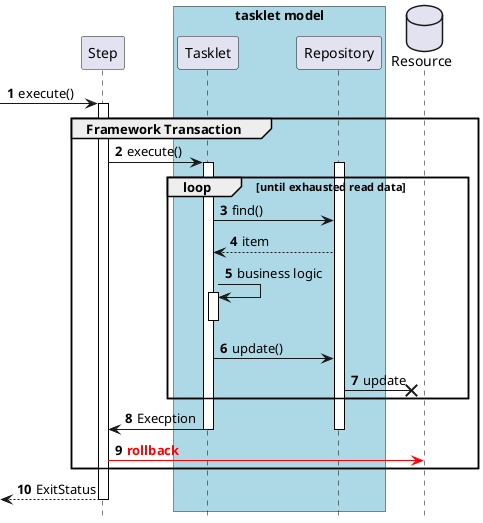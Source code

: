 @startuml

hide footbox
autonumber

participant Step
box "tasklet model" #lightblue
participant Tasklet
participant Repository
end box
database "Resource" as db

[->Step : execute()
activate Step
group Framework Transaction
    Step -> Tasklet : execute()
    activate Tasklet
    activate Repository
    loop until exhausted read data
          Tasklet -> Repository : find()
          Repository --> Tasklet : item

          Tasklet -> Tasklet : business logic
          activate Tasklet
          deactivate Tasklet

          Tasklet -> Repository : update()
          Repository -X db : update
      end
    Tasklet -> Step : Execption
    deactivate Repository
    deactivate Tasklet
Step [#red]-> db : <font color="red"><b>rollback</b></font>
end
Step-->[ : ExitStatus
deactivate Step

'Set styles such as format and color of each figure
skinparam Note {
  BackgroundColor #b1f8fa
  BorderColor black
}

skinparam Class {
  BorderColor black
  ArrowColor black
}

skinparam Sequence {
  BorderColor black
  ActorBorderColor black
  ArrowColor black
  LifeLineBorderColor black
  BoxLineColor black
  ParticipantBorderColor black
}

skinparam componentStyle uml2

skinparam Component {
  BorderColor black
  ArrowColor black
}

skinparam Interface {
  BorderColor black
  ArrowColor black
}

@enduml
